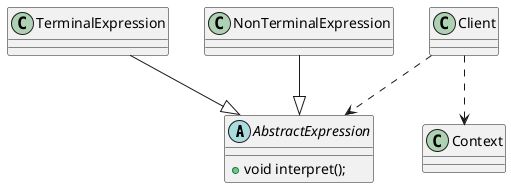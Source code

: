 @startuml

abstract class AbstractExpression{
    + void interpret();
}

class TerminalExpression{}
class NonTerminalExpression{}

class Context

class Client

Client ..> Context
Client ..> AbstractExpression
TerminalExpression --|> AbstractExpression
NonTerminalExpression --|> AbstractExpression

@enduml